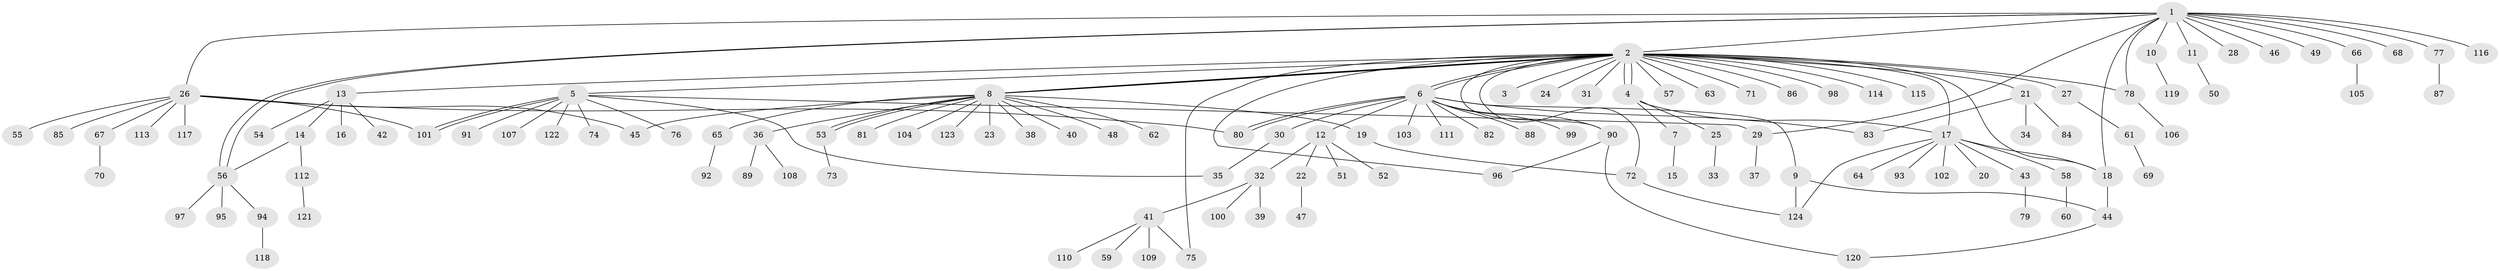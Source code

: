 // Generated by graph-tools (version 1.1) at 2025/26/03/09/25 03:26:02]
// undirected, 124 vertices, 150 edges
graph export_dot {
graph [start="1"]
  node [color=gray90,style=filled];
  1;
  2;
  3;
  4;
  5;
  6;
  7;
  8;
  9;
  10;
  11;
  12;
  13;
  14;
  15;
  16;
  17;
  18;
  19;
  20;
  21;
  22;
  23;
  24;
  25;
  26;
  27;
  28;
  29;
  30;
  31;
  32;
  33;
  34;
  35;
  36;
  37;
  38;
  39;
  40;
  41;
  42;
  43;
  44;
  45;
  46;
  47;
  48;
  49;
  50;
  51;
  52;
  53;
  54;
  55;
  56;
  57;
  58;
  59;
  60;
  61;
  62;
  63;
  64;
  65;
  66;
  67;
  68;
  69;
  70;
  71;
  72;
  73;
  74;
  75;
  76;
  77;
  78;
  79;
  80;
  81;
  82;
  83;
  84;
  85;
  86;
  87;
  88;
  89;
  90;
  91;
  92;
  93;
  94;
  95;
  96;
  97;
  98;
  99;
  100;
  101;
  102;
  103;
  104;
  105;
  106;
  107;
  108;
  109;
  110;
  111;
  112;
  113;
  114;
  115;
  116;
  117;
  118;
  119;
  120;
  121;
  122;
  123;
  124;
  1 -- 2;
  1 -- 10;
  1 -- 11;
  1 -- 18;
  1 -- 26;
  1 -- 28;
  1 -- 29;
  1 -- 46;
  1 -- 49;
  1 -- 56;
  1 -- 56;
  1 -- 66;
  1 -- 68;
  1 -- 77;
  1 -- 78;
  1 -- 116;
  2 -- 3;
  2 -- 4;
  2 -- 4;
  2 -- 5;
  2 -- 6;
  2 -- 6;
  2 -- 8;
  2 -- 8;
  2 -- 8;
  2 -- 13;
  2 -- 17;
  2 -- 18;
  2 -- 21;
  2 -- 24;
  2 -- 27;
  2 -- 31;
  2 -- 57;
  2 -- 63;
  2 -- 71;
  2 -- 72;
  2 -- 75;
  2 -- 78;
  2 -- 86;
  2 -- 90;
  2 -- 96;
  2 -- 98;
  2 -- 114;
  2 -- 115;
  4 -- 7;
  4 -- 17;
  4 -- 25;
  5 -- 29;
  5 -- 35;
  5 -- 74;
  5 -- 76;
  5 -- 91;
  5 -- 101;
  5 -- 101;
  5 -- 107;
  5 -- 122;
  6 -- 9;
  6 -- 12;
  6 -- 30;
  6 -- 80;
  6 -- 80;
  6 -- 82;
  6 -- 83;
  6 -- 88;
  6 -- 90;
  6 -- 99;
  6 -- 103;
  6 -- 111;
  7 -- 15;
  8 -- 19;
  8 -- 23;
  8 -- 36;
  8 -- 38;
  8 -- 40;
  8 -- 45;
  8 -- 48;
  8 -- 53;
  8 -- 53;
  8 -- 62;
  8 -- 65;
  8 -- 81;
  8 -- 104;
  8 -- 123;
  9 -- 44;
  9 -- 124;
  10 -- 119;
  11 -- 50;
  12 -- 22;
  12 -- 32;
  12 -- 51;
  12 -- 52;
  13 -- 14;
  13 -- 16;
  13 -- 42;
  13 -- 54;
  14 -- 56;
  14 -- 112;
  17 -- 18;
  17 -- 20;
  17 -- 43;
  17 -- 58;
  17 -- 64;
  17 -- 93;
  17 -- 102;
  17 -- 124;
  18 -- 44;
  19 -- 72;
  21 -- 34;
  21 -- 83;
  21 -- 84;
  22 -- 47;
  25 -- 33;
  26 -- 45;
  26 -- 55;
  26 -- 67;
  26 -- 80;
  26 -- 85;
  26 -- 101;
  26 -- 113;
  26 -- 117;
  27 -- 61;
  29 -- 37;
  30 -- 35;
  32 -- 39;
  32 -- 41;
  32 -- 100;
  36 -- 89;
  36 -- 108;
  41 -- 59;
  41 -- 75;
  41 -- 109;
  41 -- 110;
  43 -- 79;
  44 -- 120;
  53 -- 73;
  56 -- 94;
  56 -- 95;
  56 -- 97;
  58 -- 60;
  61 -- 69;
  65 -- 92;
  66 -- 105;
  67 -- 70;
  72 -- 124;
  77 -- 87;
  78 -- 106;
  90 -- 96;
  90 -- 120;
  94 -- 118;
  112 -- 121;
}
